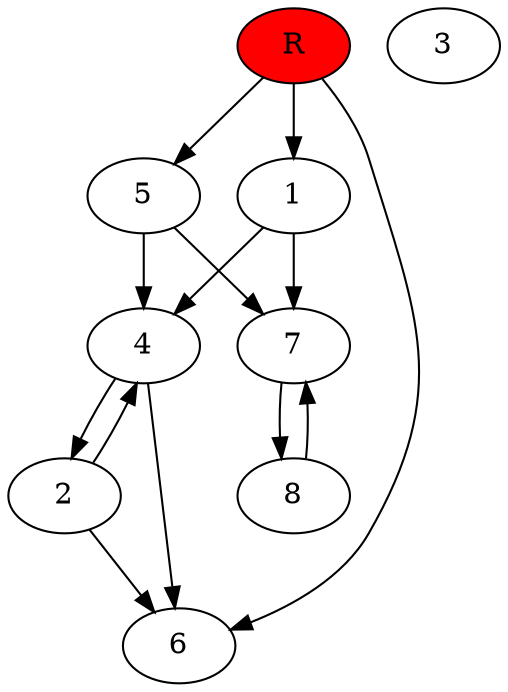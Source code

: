 digraph prb38352 {
	1
	2
	3
	4
	5
	6
	7
	8
	R [fillcolor="#ff0000" style=filled]
	1 -> 4
	1 -> 7
	2 -> 4
	2 -> 6
	4 -> 2
	4 -> 6
	5 -> 4
	5 -> 7
	7 -> 8
	8 -> 7
	R -> 1
	R -> 5
	R -> 6
}
